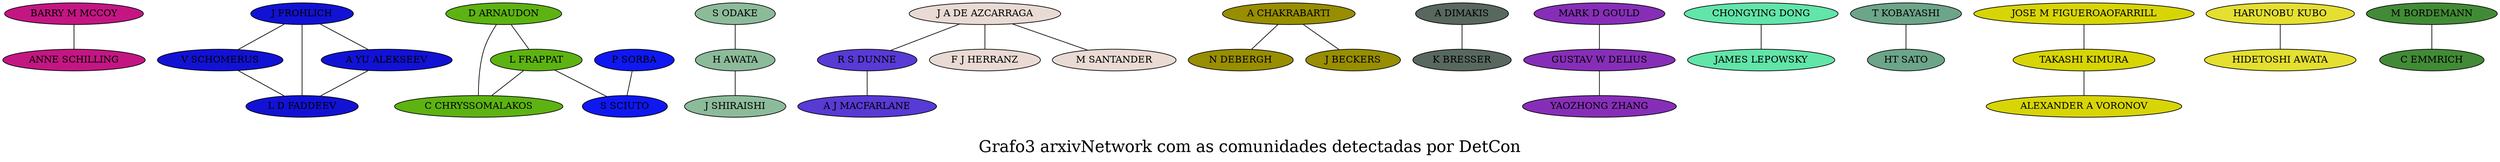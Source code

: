 /*****
Grafo3 arxivNetwork com as comunidades detectadas por DetCon
*****/

graph G {
  graph [splines=true overlap=false]
  node  [shape=ellipse, width=0.3, height=0.3]
  831 [label="BARRY M MCCOY",style=filled, fillcolor="#C41683"];
  832 [label="ANNE SCHILLING",style=filled, fillcolor="#C41683"];
  217 [label="V SCHOMERUS",style=filled, fillcolor="#1212D5"];
  219 [label="L D FADDEEV",style=filled, fillcolor="#1212D5"];
  308 [label="D ARNAUDON",style=filled, fillcolor="#5DB311"];
  461 [label="C CHRYSSOMALAKOS",style=filled, fillcolor="#5DB311"];
  709 [label="H AWATA",style=filled, fillcolor="#8CBB9A"];
  816 [label="J SHIRAISHI",style=filled, fillcolor="#8CBB9A"];
  204 [label="A J MACFARLANE",style=filled, fillcolor="#583AD5"];
  155 [label="R S DUNNE",style=filled, fillcolor="#583AD5"];
  55 [label="J FROHLICH",style=filled, fillcolor="#1212D5"];
  241 [label="P SORBA",style=filled, fillcolor="#0F18F1"];
  383 [label="S SCIUTO",style=filled, fillcolor="#0F18F1"];
  307 [label="A CHAKRABARTI",style=filled, fillcolor="#988E00"];
  310 [label="N DEBERGH",style=filled, fillcolor="#988E00"];
  706 [label="S ODAKE",style=filled, fillcolor="#8CBB9A"];
  356 [label="L FRAPPAT",style=filled, fillcolor="#5DB311"];
  822 [label="A DIMAKIS",style=filled, fillcolor="#58685F"];
  823 [label="K BRESSER",style=filled, fillcolor="#58685F"];
  591 [label="GUSTAV W DELIUS",style=filled, fillcolor="#872EB8"];
  891 [label="YAOZHONG ZHANG",style=filled, fillcolor="#872EB8"];
  92 [label="A YU ALEKSEEV",style=filled, fillcolor="#1212D5"];
  353 [label="CHONGYING DONG",style=filled, fillcolor="#61E5A9"];
  354 [label="JAMES LEPOWSKY",style=filled, fillcolor="#61E5A9"];
  151 [label="J A DE AZCARRAGA",style=filled, fillcolor="#E9DAD3"];
  153 [label="F J HERRANZ",style=filled, fillcolor="#E9DAD3"];
  677 [label="T KOBAYASHI",style=filled, fillcolor="#6CA589"];
  678 [label="HT SATO",style=filled, fillcolor="#6CA589"];
  749 [label="ALEXANDER A VORONOV",style=filled, fillcolor="#D7D505"];
  125 [label="TAKASHI KIMURA",style=filled, fillcolor="#D7D505"];
  309 [label="J BECKERS",style=filled, fillcolor="#988E00"];
  154 [label="M SANTANDER",style=filled, fillcolor="#E9DAD3"];
  124 [label="JOSE M FIGUEROAOFARRILL",style=filled, fillcolor="#D7D505"];
  894 [label="HARUNOBU KUBO",style=filled, fillcolor="#E4DF31"];
  960 [label="HIDETOSHI AWATA",style=filled, fillcolor="#E4DF31"];
  498 [label="M BORDEMANN",style=filled, fillcolor="#428B36"];
  500 [label="C EMMRICH",style=filled, fillcolor="#428B36"];
  590 [label="MARK D GOULD",style=filled, fillcolor="#872EB8"];
  831 -- 832;
  217 -- 219;
  308 -- 356;
  308 -- 461;
  709 -- 816;
  155 -- 204;
  55 -- 92;
  55 -- 217;
  55 -- 219;
  241 -- 383;
  307 -- 309;
  307 -- 310;
  706 -- 709;
  356 -- 383;
  356 -- 461;
  822 -- 823;
  591 -- 891;
  92 -- 219;
  353 -- 354;
  151 -- 153;
  151 -- 154;
  151 -- 155;
  677 -- 678;
  125 -- 749;
  124 -- 125;
  894 -- 960;
  498 -- 500;
  590 -- 591;
  label = "\nGrafo3 arxivNetwork com as comunidades detectadas por DetCon\n";  fontsize=24;
}
